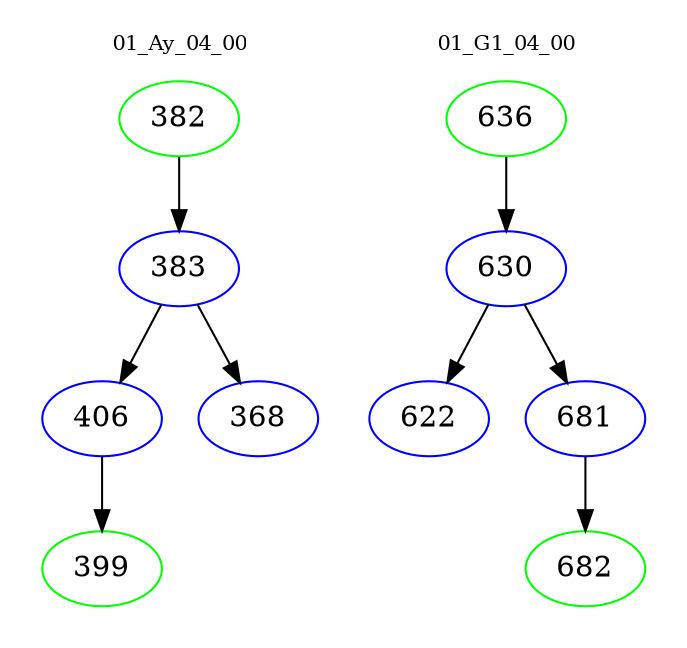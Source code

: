 digraph{
subgraph cluster_0 {
color = white
label = "01_Ay_04_00";
fontsize=10;
T0_382 [label="382", color="green"]
T0_382 -> T0_383 [color="black"]
T0_383 [label="383", color="blue"]
T0_383 -> T0_406 [color="black"]
T0_406 [label="406", color="blue"]
T0_406 -> T0_399 [color="black"]
T0_399 [label="399", color="green"]
T0_383 -> T0_368 [color="black"]
T0_368 [label="368", color="blue"]
}
subgraph cluster_1 {
color = white
label = "01_G1_04_00";
fontsize=10;
T1_636 [label="636", color="green"]
T1_636 -> T1_630 [color="black"]
T1_630 [label="630", color="blue"]
T1_630 -> T1_622 [color="black"]
T1_622 [label="622", color="blue"]
T1_630 -> T1_681 [color="black"]
T1_681 [label="681", color="blue"]
T1_681 -> T1_682 [color="black"]
T1_682 [label="682", color="green"]
}
}
